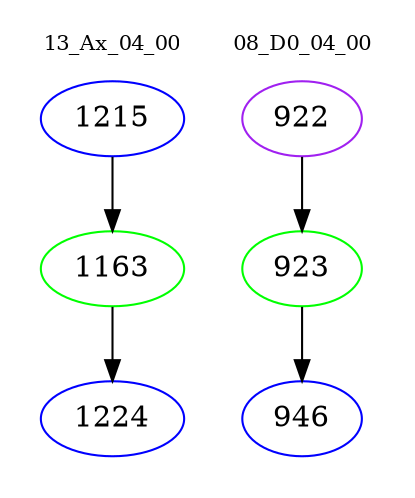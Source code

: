 digraph{
subgraph cluster_0 {
color = white
label = "13_Ax_04_00";
fontsize=10;
T0_1215 [label="1215", color="blue"]
T0_1215 -> T0_1163 [color="black"]
T0_1163 [label="1163", color="green"]
T0_1163 -> T0_1224 [color="black"]
T0_1224 [label="1224", color="blue"]
}
subgraph cluster_1 {
color = white
label = "08_D0_04_00";
fontsize=10;
T1_922 [label="922", color="purple"]
T1_922 -> T1_923 [color="black"]
T1_923 [label="923", color="green"]
T1_923 -> T1_946 [color="black"]
T1_946 [label="946", color="blue"]
}
}
